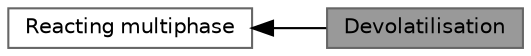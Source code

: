 digraph "Devolatilisation"
{
 // LATEX_PDF_SIZE
  bgcolor="transparent";
  edge [fontname=Helvetica,fontsize=10,labelfontname=Helvetica,labelfontsize=10];
  node [fontname=Helvetica,fontsize=10,shape=box,height=0.2,width=0.4];
  rankdir=LR;
  Node1 [id="Node000001",label="Devolatilisation",height=0.2,width=0.4,color="gray40", fillcolor="grey60", style="filled", fontcolor="black",tooltip=" "];
  Node2 [id="Node000002",label="Reacting multiphase",height=0.2,width=0.4,color="grey40", fillcolor="white", style="filled",URL="$group__grpLagrangianIntermediateReactingMultiphaseSubModels.html",tooltip=" "];
  Node2->Node1 [shape=plaintext, dir="back", style="solid"];
}
